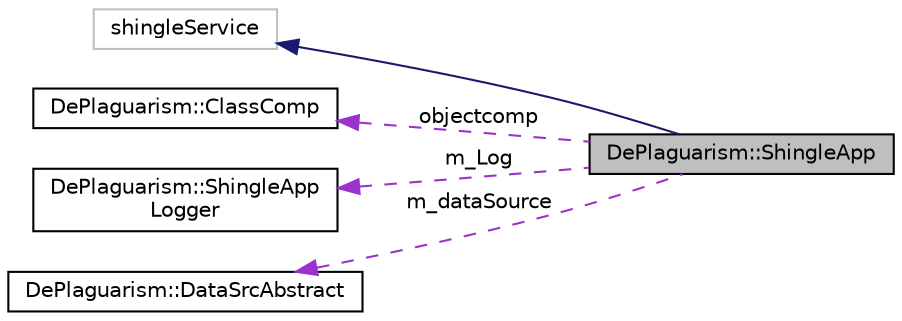 digraph "DePlaguarism::ShingleApp"
{
  edge [fontname="Helvetica",fontsize="10",labelfontname="Helvetica",labelfontsize="10"];
  node [fontname="Helvetica",fontsize="10",shape=record];
  rankdir="LR";
  Node1 [label="DePlaguarism::ShingleApp",height=0.2,width=0.4,color="black", fillcolor="grey75", style="filled" fontcolor="black"];
  Node2 -> Node1 [dir="back",color="midnightblue",fontsize="10",style="solid",fontname="Helvetica"];
  Node2 [label="shingleService",height=0.2,width=0.4,color="grey75", fillcolor="white", style="filled"];
  Node3 -> Node1 [dir="back",color="darkorchid3",fontsize="10",style="dashed",label=" objectcomp" ,fontname="Helvetica"];
  Node3 [label="DePlaguarism::ClassComp",height=0.2,width=0.4,color="black", fillcolor="white", style="filled",URL="$struct_de_plaguarism_1_1_class_comp.html",tooltip="It is here to use it in sort. "];
  Node4 -> Node1 [dir="back",color="darkorchid3",fontsize="10",style="dashed",label=" m_Log" ,fontname="Helvetica"];
  Node4 [label="DePlaguarism::ShingleApp\lLogger",height=0.2,width=0.4,color="black", fillcolor="white", style="filled",URL="$class_de_plaguarism_1_1_shingle_app_logger.html"];
  Node5 -> Node1 [dir="back",color="darkorchid3",fontsize="10",style="dashed",label=" m_dataSource" ,fontname="Helvetica"];
  Node5 [label="DePlaguarism::DataSrcAbstract",height=0.2,width=0.4,color="black", fillcolor="white", style="filled",URL="$class_de_plaguarism_1_1_data_src_abstract.html",tooltip="Parent class for data wrappers. "];
}
